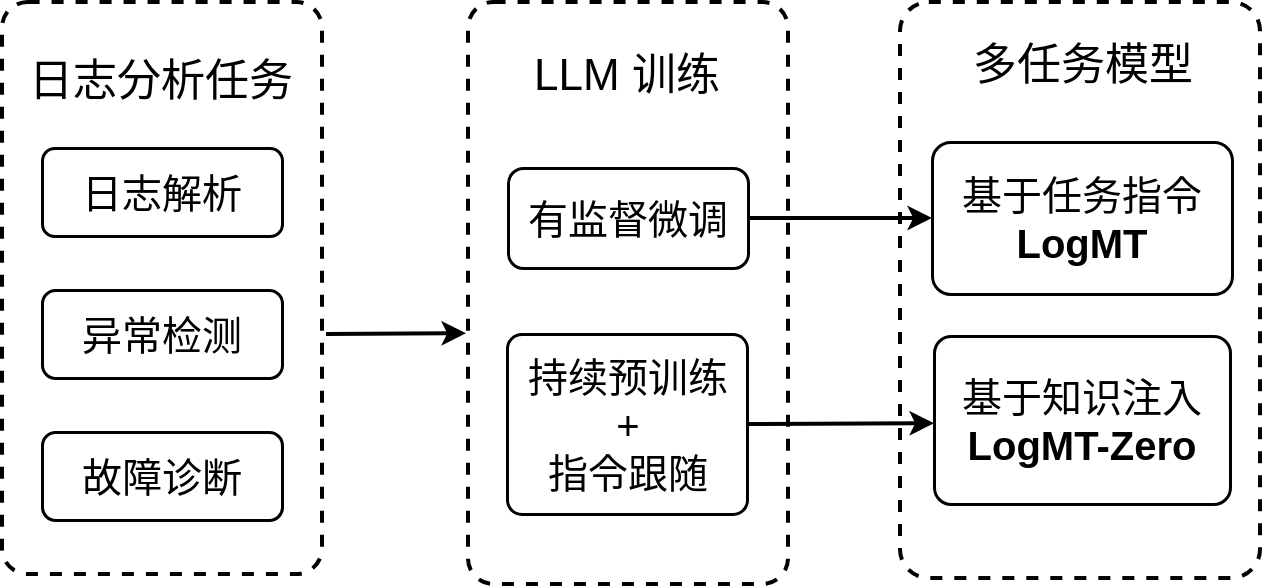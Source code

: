 <mxfile version="26.1.0">
  <diagram name="第 1 页" id="H5kva42kHXxaKJJULpxV">
    <mxGraphModel dx="1610" dy="953" grid="0" gridSize="10" guides="1" tooltips="1" connect="1" arrows="1" fold="1" page="0" pageScale="1" pageWidth="827" pageHeight="1169" math="0" shadow="0">
      <root>
        <mxCell id="0" />
        <mxCell id="1" parent="0" />
        <mxCell id="QfqmfERdewMhbC5h7RYV-1" value="" style="rounded=1;whiteSpace=wrap;html=1;strokeWidth=2;shadow=0;arcSize=8;fontFamily=Helvetica;labelBorderColor=none;textShadow=0;dashed=1;" vertex="1" parent="1">
          <mxGeometry x="51" y="327" width="160" height="286" as="geometry" />
        </mxCell>
        <mxCell id="QfqmfERdewMhbC5h7RYV-2" value="&lt;font style=&quot;font-size: 22px;&quot;&gt;日志分析任务&lt;/font&gt;" style="text;html=1;align=center;verticalAlign=middle;whiteSpace=wrap;rounded=0;shadow=0;strokeWidth=2;fontFamily=Helvetica;labelBorderColor=none;textShadow=0;" vertex="1" parent="1">
          <mxGeometry x="50" y="352" width="161" height="30" as="geometry" />
        </mxCell>
        <mxCell id="QfqmfERdewMhbC5h7RYV-3" value="&lt;font style=&quot;font-size: 20px;&quot;&gt;&lt;font style=&quot;&quot;&gt;日志解&lt;/font&gt;&lt;font style=&quot;&quot;&gt;析&lt;/font&gt;&lt;/font&gt;" style="rounded=1;whiteSpace=wrap;html=1;strokeWidth=1.5;shadow=0;fontFamily=Helvetica;labelBorderColor=none;textShadow=0;arcSize=14;" vertex="1" parent="1">
          <mxGeometry x="71" y="400" width="120" height="44" as="geometry" />
        </mxCell>
        <mxCell id="QfqmfERdewMhbC5h7RYV-4" value="&lt;font style=&quot;font-size: 20px;&quot;&gt;异常检测&lt;/font&gt;" style="rounded=1;whiteSpace=wrap;html=1;strokeWidth=1.5;shadow=0;fontFamily=Helvetica;labelBorderColor=none;textShadow=0;" vertex="1" parent="1">
          <mxGeometry x="71" y="471" width="120" height="44" as="geometry" />
        </mxCell>
        <mxCell id="QfqmfERdewMhbC5h7RYV-5" value="&lt;font style=&quot;font-size: 20px;&quot;&gt;故障诊断&lt;/font&gt;" style="rounded=1;whiteSpace=wrap;html=1;strokeWidth=1.5;shadow=0;fontFamily=Helvetica;labelBorderColor=none;textShadow=0;" vertex="1" parent="1">
          <mxGeometry x="71" y="542" width="120" height="44" as="geometry" />
        </mxCell>
        <mxCell id="QfqmfERdewMhbC5h7RYV-6" value="" style="rounded=1;whiteSpace=wrap;html=1;strokeWidth=2;shadow=0;arcSize=8;fontFamily=Helvetica;labelBorderColor=none;textShadow=0;dashed=1;" vertex="1" parent="1">
          <mxGeometry x="284" y="327" width="160" height="291" as="geometry" />
        </mxCell>
        <mxCell id="QfqmfERdewMhbC5h7RYV-7" value="&lt;font style=&quot;font-size: 22px;&quot;&gt;LLM 训练&lt;/font&gt;" style="text;html=1;align=center;verticalAlign=middle;whiteSpace=wrap;rounded=0;shadow=0;strokeWidth=2;fontFamily=Helvetica;labelBorderColor=none;textShadow=0;" vertex="1" parent="1">
          <mxGeometry x="283" y="349" width="161" height="30" as="geometry" />
        </mxCell>
        <mxCell id="QfqmfERdewMhbC5h7RYV-12" value="" style="rounded=1;whiteSpace=wrap;html=1;strokeWidth=2;shadow=0;arcSize=8;fontFamily=Helvetica;labelBorderColor=none;textShadow=0;glass=0;gradientColor=none;dashed=1;" vertex="1" parent="1">
          <mxGeometry x="500" y="327" width="180" height="288" as="geometry" />
        </mxCell>
        <mxCell id="QfqmfERdewMhbC5h7RYV-13" value="&lt;font style=&quot;font-size: 22px;&quot;&gt;多任务模型&lt;/font&gt;" style="text;html=1;align=center;verticalAlign=middle;whiteSpace=wrap;rounded=0;shadow=0;strokeWidth=2;fontFamily=Helvetica;labelBorderColor=none;textShadow=0;" vertex="1" parent="1">
          <mxGeometry x="510.5" y="344" width="161" height="30" as="geometry" />
        </mxCell>
        <mxCell id="QfqmfERdewMhbC5h7RYV-14" value="&lt;div&gt;&lt;span style=&quot;font-size: 20px;&quot;&gt;基于任务指令&lt;/span&gt;&lt;/div&gt;&lt;div&gt;&lt;b style=&quot;&quot;&gt;&lt;font style=&quot;font-size: 20px;&quot;&gt;LogMT&lt;/font&gt;&lt;/b&gt;&lt;/div&gt;" style="rounded=1;whiteSpace=wrap;html=1;strokeWidth=1.5;shadow=0;fontFamily=Helvetica;labelBorderColor=none;textShadow=0;arcSize=12;" vertex="1" parent="1">
          <mxGeometry x="516" y="397" width="150" height="76" as="geometry" />
        </mxCell>
        <mxCell id="QfqmfERdewMhbC5h7RYV-16" value="&lt;div&gt;&lt;font style=&quot;font-size: 20px;&quot;&gt;基于知识注入&lt;br&gt;&lt;/font&gt;&lt;div&gt;&lt;div&gt;&lt;b style=&quot;&quot;&gt;&lt;font style=&quot;font-size: 20px;&quot;&gt;LogMT-Zero&lt;/font&gt;&lt;/b&gt;&lt;/div&gt;&lt;/div&gt;&lt;/div&gt;" style="rounded=1;whiteSpace=wrap;html=1;strokeWidth=1.5;shadow=0;fontFamily=Helvetica;labelBorderColor=none;textShadow=0;arcSize=10;" vertex="1" parent="1">
          <mxGeometry x="517" y="494" width="148" height="84" as="geometry" />
        </mxCell>
        <mxCell id="QfqmfERdewMhbC5h7RYV-20" value="" style="endArrow=classic;html=1;rounded=0;strokeWidth=2;fontFamily=Helvetica;labelBorderColor=none;textShadow=0;shadow=0;" edge="1" parent="1">
          <mxGeometry width="50" height="50" relative="1" as="geometry">
            <mxPoint x="213" y="493" as="sourcePoint" />
            <mxPoint x="283" y="492.58" as="targetPoint" />
          </mxGeometry>
        </mxCell>
        <mxCell id="QfqmfERdewMhbC5h7RYV-26" value="&lt;span style=&quot;font-size: 20px;&quot;&gt;有监督微调&lt;/span&gt;" style="rounded=1;whiteSpace=wrap;html=1;strokeWidth=1.5;shadow=0;fontFamily=Helvetica;labelBorderColor=none;textShadow=0;" vertex="1" parent="1">
          <mxGeometry x="304" y="410" width="120" height="50" as="geometry" />
        </mxCell>
        <mxCell id="QfqmfERdewMhbC5h7RYV-27" value="&lt;span style=&quot;font-size: 20px;&quot;&gt;持续预训练&lt;br&gt;+&lt;/span&gt;&lt;div&gt;&lt;span style=&quot;font-size: 20px;&quot;&gt;指令跟随&lt;/span&gt;&lt;/div&gt;" style="rounded=1;whiteSpace=wrap;html=1;strokeWidth=1.5;shadow=0;fontFamily=Helvetica;labelBorderColor=none;textShadow=0;arcSize=8;" vertex="1" parent="1">
          <mxGeometry x="303.5" y="493" width="120" height="90" as="geometry" />
        </mxCell>
        <mxCell id="QfqmfERdewMhbC5h7RYV-28" value="" style="endArrow=classic;html=1;rounded=0;strokeWidth=2;exitX=1;exitY=0.5;exitDx=0;exitDy=0;entryX=0;entryY=0.5;entryDx=0;entryDy=0;fontFamily=Helvetica;labelBorderColor=none;textShadow=0;shadow=0;" edge="1" parent="1" source="QfqmfERdewMhbC5h7RYV-26" target="QfqmfERdewMhbC5h7RYV-14">
          <mxGeometry width="50" height="50" relative="1" as="geometry">
            <mxPoint x="437.5" y="460.5" as="sourcePoint" />
            <mxPoint x="533.5" y="460.5" as="targetPoint" />
          </mxGeometry>
        </mxCell>
        <mxCell id="QfqmfERdewMhbC5h7RYV-30" value="" style="endArrow=classic;html=1;rounded=0;strokeWidth=2;exitX=1;exitY=0.5;exitDx=0;exitDy=0;fontFamily=Helvetica;labelBorderColor=none;textShadow=0;shadow=0;entryX=0;entryY=0.519;entryDx=0;entryDy=0;entryPerimeter=0;" edge="1" parent="1" source="QfqmfERdewMhbC5h7RYV-27" target="QfqmfERdewMhbC5h7RYV-16">
          <mxGeometry width="50" height="50" relative="1" as="geometry">
            <mxPoint x="450" y="572" as="sourcePoint" />
            <mxPoint x="541" y="572" as="targetPoint" />
          </mxGeometry>
        </mxCell>
      </root>
    </mxGraphModel>
  </diagram>
</mxfile>
